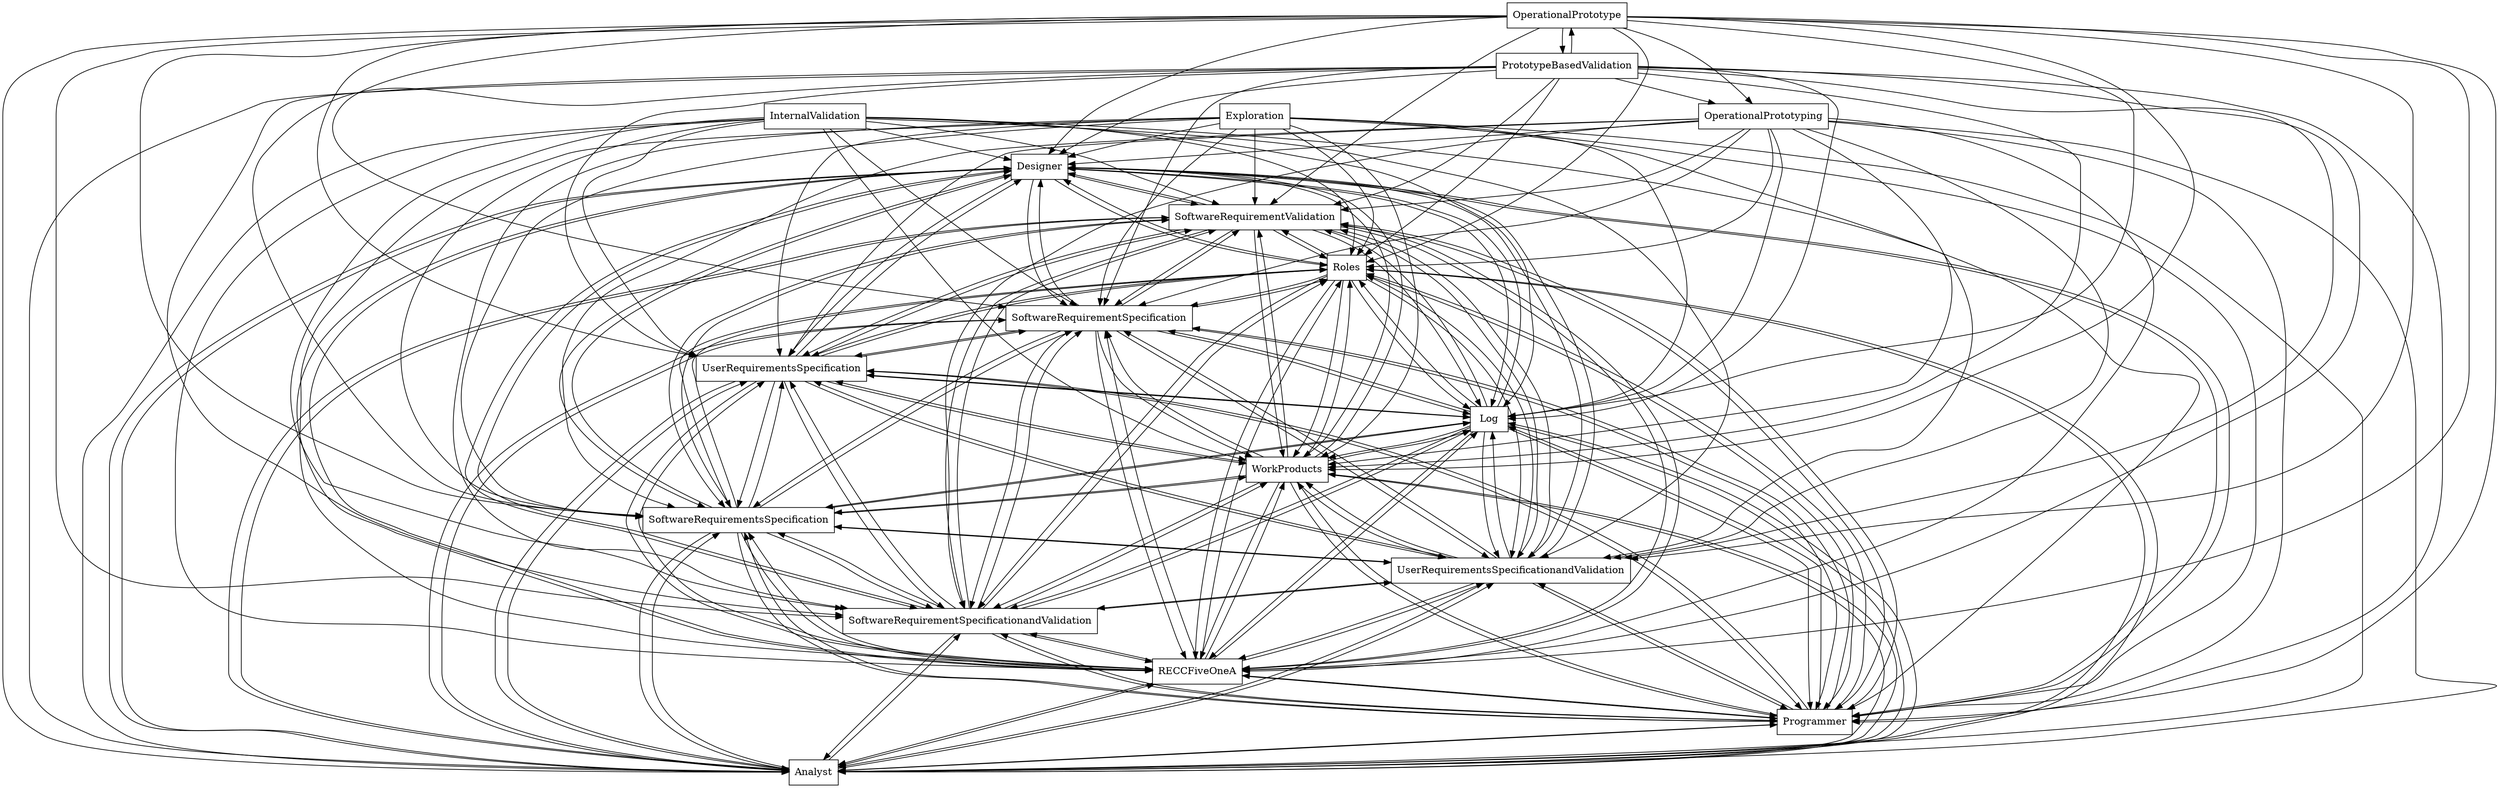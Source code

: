 digraph{
graph [rankdir=TB];
node [shape=box];
edge [arrowhead=normal];
0[label="OperationalPrototype",]
1[label="Designer",]
2[label="InternalValidation",]
3[label="SoftwareRequirementValidation",]
4[label="Analyst",]
5[label="PrototypeBasedValidation",]
6[label="Programmer",]
7[label="RECCFiveOneA",]
8[label="SoftwareRequirementSpecificationandValidation",]
9[label="UserRequirementsSpecificationandValidation",]
10[label="SoftwareRequirementsSpecification",]
11[label="OperationalPrototyping",]
12[label="WorkProducts",]
13[label="Log",]
14[label="UserRequirementsSpecification",]
15[label="SoftwareRequirementSpecification",]
16[label="Exploration",]
17[label="Roles",]
0->1[label="",]
0->3[label="",]
0->4[label="",]
0->5[label="",]
0->6[label="",]
0->7[label="",]
0->8[label="",]
0->9[label="",]
0->10[label="",]
0->11[label="",]
0->12[label="",]
0->13[label="",]
0->14[label="",]
0->15[label="",]
0->17[label="",]
1->3[label="",]
1->4[label="",]
1->6[label="",]
1->7[label="",]
1->8[label="",]
1->9[label="",]
1->10[label="",]
1->12[label="",]
1->13[label="",]
1->14[label="",]
1->15[label="",]
1->17[label="",]
2->1[label="",]
2->3[label="",]
2->4[label="",]
2->6[label="",]
2->7[label="",]
2->8[label="",]
2->9[label="",]
2->10[label="",]
2->12[label="",]
2->13[label="",]
2->14[label="",]
2->15[label="",]
2->17[label="",]
3->1[label="",]
3->4[label="",]
3->6[label="",]
3->7[label="",]
3->8[label="",]
3->9[label="",]
3->10[label="",]
3->12[label="",]
3->13[label="",]
3->14[label="",]
3->15[label="",]
3->17[label="",]
4->1[label="",]
4->3[label="",]
4->6[label="",]
4->7[label="",]
4->8[label="",]
4->9[label="",]
4->10[label="",]
4->12[label="",]
4->13[label="",]
4->14[label="",]
4->15[label="",]
4->17[label="",]
5->0[label="",]
5->1[label="",]
5->3[label="",]
5->4[label="",]
5->6[label="",]
5->7[label="",]
5->8[label="",]
5->9[label="",]
5->10[label="",]
5->11[label="",]
5->12[label="",]
5->13[label="",]
5->14[label="",]
5->15[label="",]
5->17[label="",]
6->1[label="",]
6->3[label="",]
6->4[label="",]
6->7[label="",]
6->8[label="",]
6->9[label="",]
6->10[label="",]
6->12[label="",]
6->13[label="",]
6->14[label="",]
6->15[label="",]
6->17[label="",]
7->1[label="",]
7->3[label="",]
7->4[label="",]
7->6[label="",]
7->8[label="",]
7->9[label="",]
7->10[label="",]
7->12[label="",]
7->13[label="",]
7->14[label="",]
7->15[label="",]
7->17[label="",]
8->1[label="",]
8->3[label="",]
8->4[label="",]
8->6[label="",]
8->7[label="",]
8->9[label="",]
8->10[label="",]
8->12[label="",]
8->13[label="",]
8->14[label="",]
8->15[label="",]
8->17[label="",]
9->1[label="",]
9->3[label="",]
9->4[label="",]
9->6[label="",]
9->7[label="",]
9->8[label="",]
9->10[label="",]
9->12[label="",]
9->13[label="",]
9->14[label="",]
9->15[label="",]
9->17[label="",]
10->1[label="",]
10->3[label="",]
10->4[label="",]
10->6[label="",]
10->7[label="",]
10->8[label="",]
10->9[label="",]
10->12[label="",]
10->13[label="",]
10->14[label="",]
10->15[label="",]
10->17[label="",]
11->1[label="",]
11->3[label="",]
11->4[label="",]
11->6[label="",]
11->7[label="",]
11->8[label="",]
11->9[label="",]
11->10[label="",]
11->12[label="",]
11->13[label="",]
11->14[label="",]
11->15[label="",]
11->17[label="",]
12->1[label="",]
12->3[label="",]
12->4[label="",]
12->6[label="",]
12->7[label="",]
12->8[label="",]
12->9[label="",]
12->10[label="",]
12->13[label="",]
12->14[label="",]
12->15[label="",]
12->17[label="",]
13->1[label="",]
13->3[label="",]
13->4[label="",]
13->6[label="",]
13->7[label="",]
13->8[label="",]
13->9[label="",]
13->10[label="",]
13->12[label="",]
13->14[label="",]
13->15[label="",]
13->17[label="",]
14->1[label="",]
14->3[label="",]
14->4[label="",]
14->6[label="",]
14->7[label="",]
14->8[label="",]
14->9[label="",]
14->10[label="",]
14->12[label="",]
14->13[label="",]
14->15[label="",]
14->17[label="",]
15->1[label="",]
15->3[label="",]
15->4[label="",]
15->6[label="",]
15->7[label="",]
15->8[label="",]
15->9[label="",]
15->10[label="",]
15->12[label="",]
15->13[label="",]
15->14[label="",]
15->17[label="",]
16->1[label="",]
16->3[label="",]
16->4[label="",]
16->6[label="",]
16->7[label="",]
16->8[label="",]
16->9[label="",]
16->10[label="",]
16->12[label="",]
16->13[label="",]
16->14[label="",]
16->15[label="",]
16->17[label="",]
17->1[label="",]
17->3[label="",]
17->4[label="",]
17->6[label="",]
17->7[label="",]
17->8[label="",]
17->9[label="",]
17->10[label="",]
17->12[label="",]
17->13[label="",]
17->14[label="",]
17->15[label="",]
}
